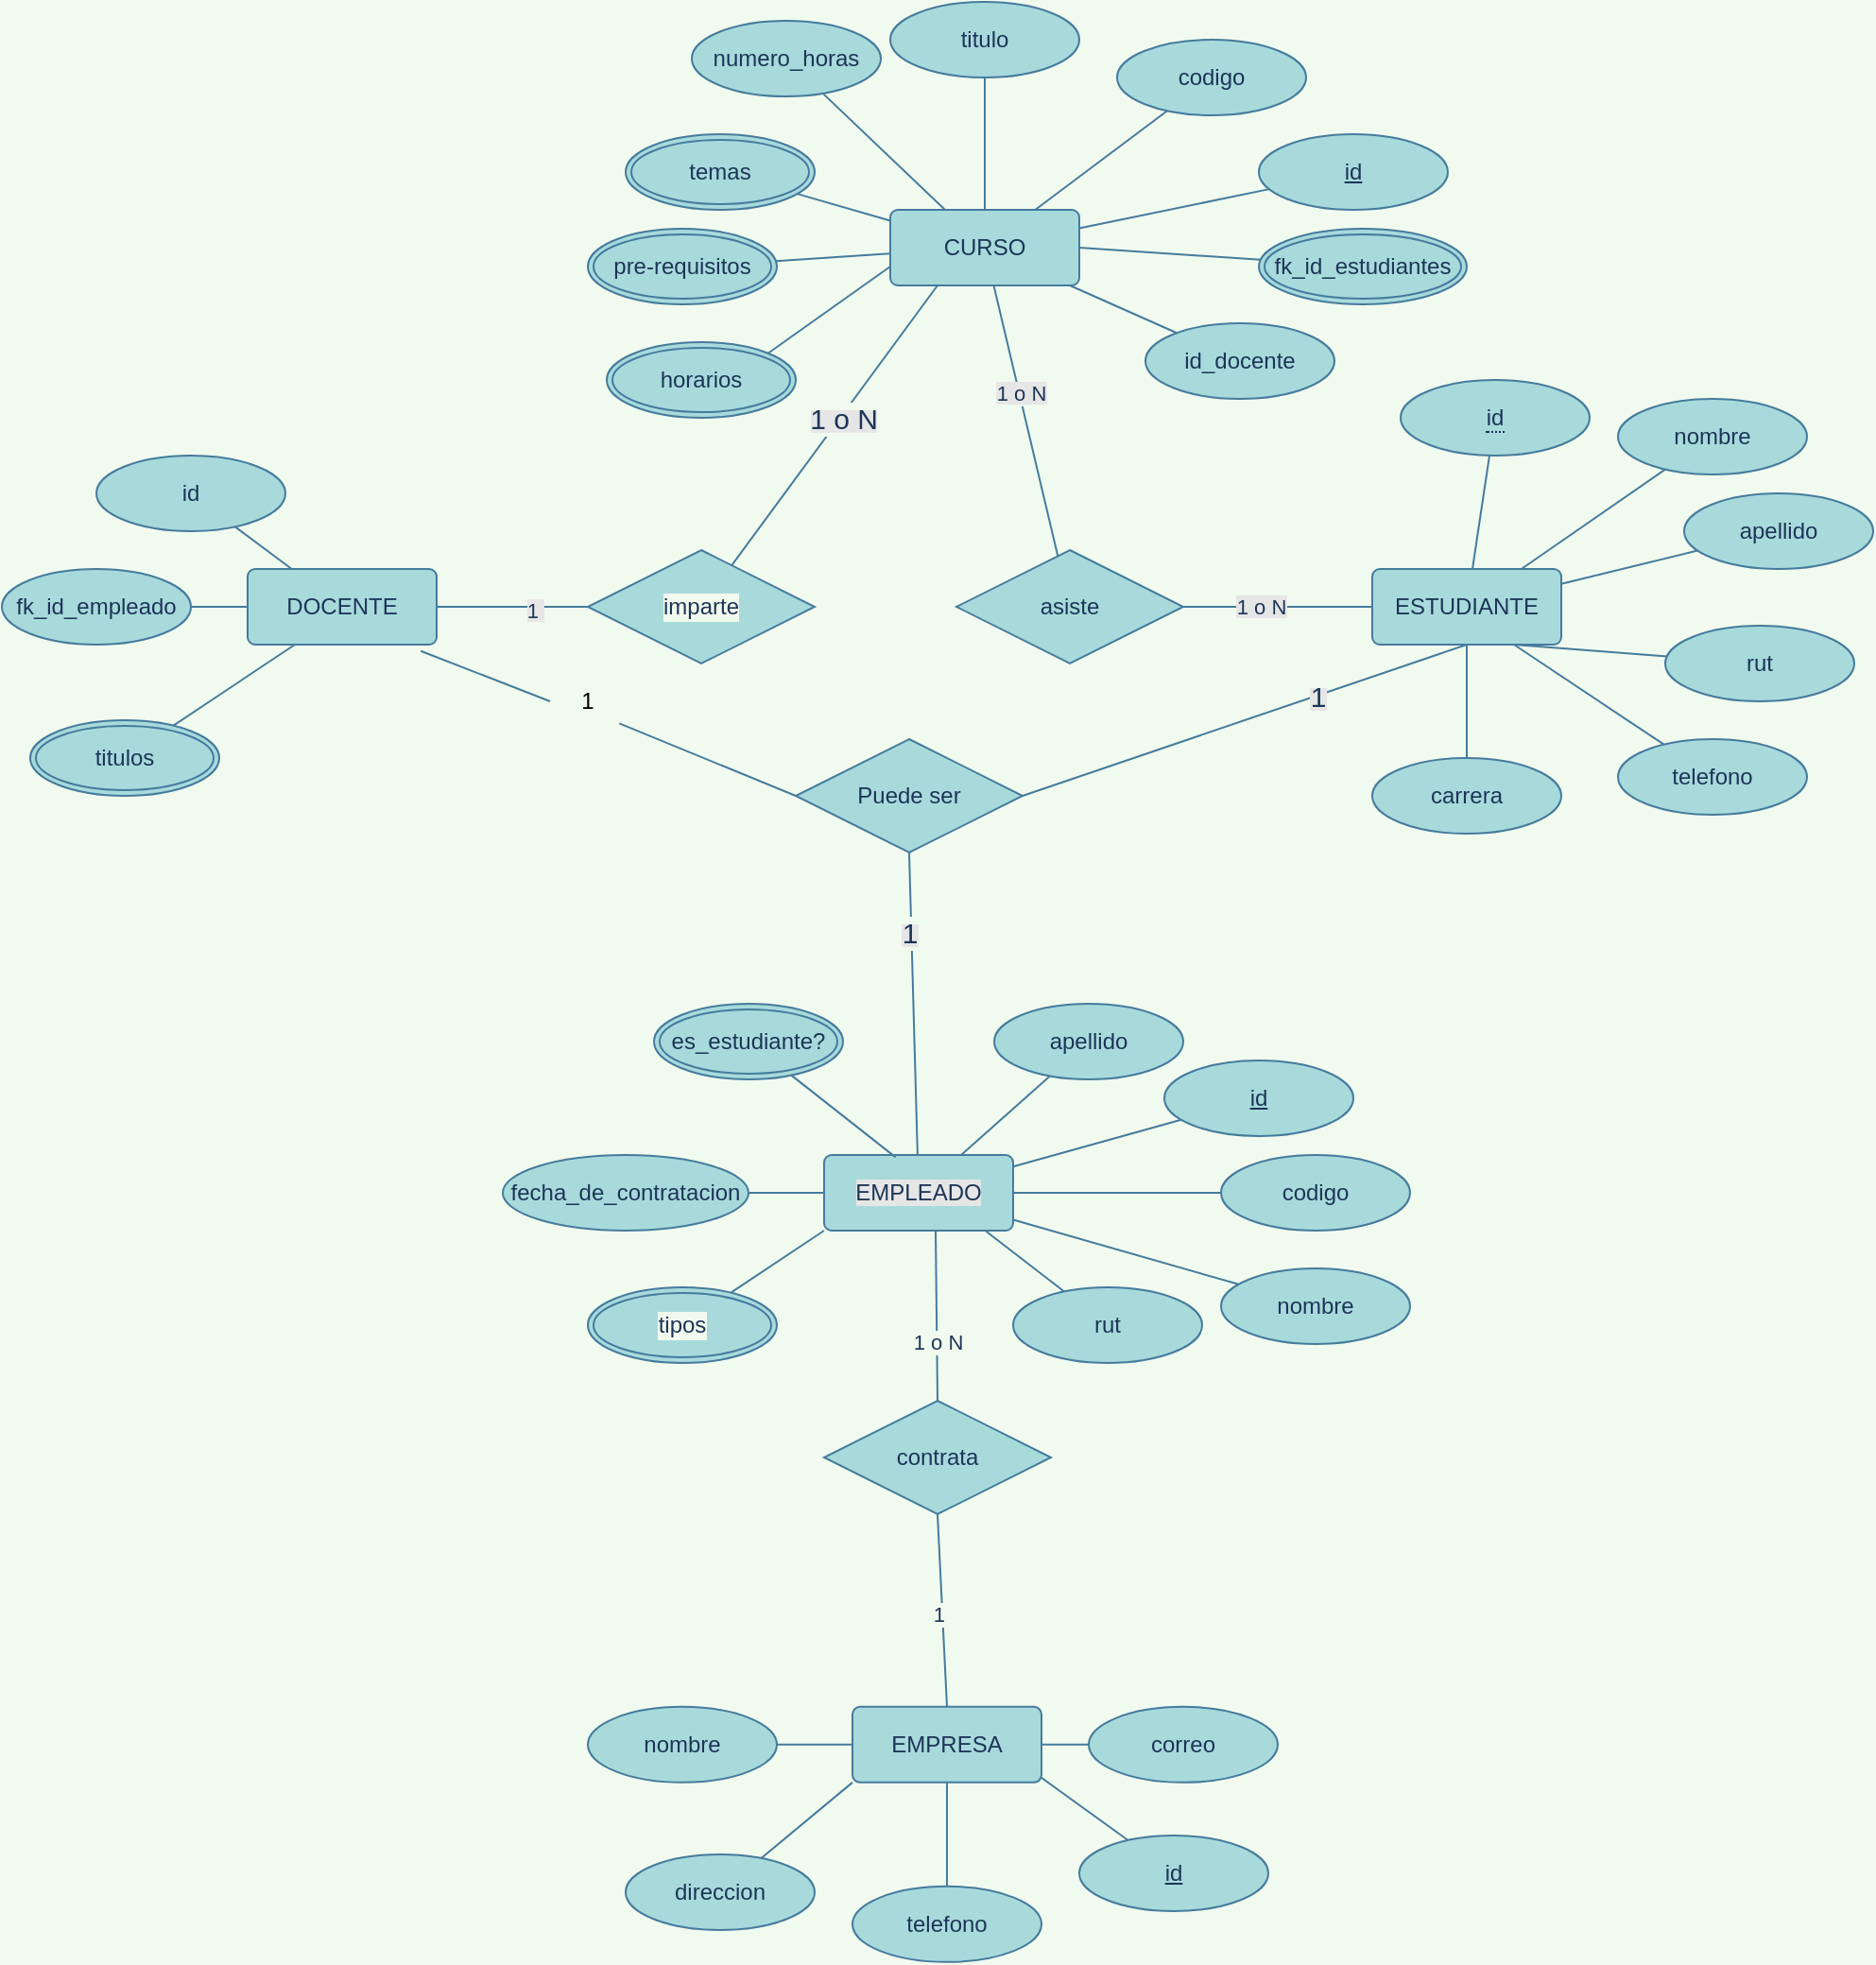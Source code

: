 <mxfile>
    <diagram id="Drxurz_b3ydZVfjwISxW" name="Page-1">
        <mxGraphModel dx="1444" dy="757" grid="1" gridSize="10" guides="1" tooltips="1" connect="1" arrows="1" fold="1" page="0" pageScale="1" pageWidth="827" pageHeight="1169" background="#F1FAEE" math="0" shadow="0">
            <root>
                <mxCell id="0"/>
                <mxCell id="1" parent="0"/>
                <mxCell id="2" value="CURSO" style="rounded=1;arcSize=10;whiteSpace=wrap;html=1;align=center;sketch=0;strokeColor=#457B9D;fillColor=#A8DADC;fontColor=#1D3557;" parent="1" vertex="1">
                    <mxGeometry x="265" y="-40" width="100" height="40" as="geometry"/>
                </mxCell>
                <mxCell id="91" style="edgeStyle=none;sketch=0;orthogonalLoop=1;jettySize=auto;html=1;entryX=0.5;entryY=1;entryDx=0;entryDy=0;endArrow=none;endFill=0;strokeColor=#457B9D;fillColor=#A8DADC;fontSize=11;fontColor=#1D3557;labelBackgroundColor=#F1FAEE;" parent="1" source="3" target="90" edge="1">
                    <mxGeometry relative="1" as="geometry"/>
                </mxCell>
                <mxCell id="93" value="&lt;span style=&quot;background-color: rgb(230 , 230 , 230)&quot;&gt;&lt;font style=&quot;font-size: 15px&quot;&gt;1&lt;/font&gt;&lt;/span&gt;" style="edgeLabel;html=1;align=center;verticalAlign=middle;resizable=0;points=[];fontColor=#1D3557;labelBackgroundColor=#F1FAEE;" parent="91" vertex="1" connectable="0">
                    <mxGeometry x="0.473" y="1" relative="1" as="geometry">
                        <mxPoint as="offset"/>
                    </mxGeometry>
                </mxCell>
                <mxCell id="3" value="&lt;span style=&quot;background-color: rgb(230 , 230 , 230)&quot;&gt;EMPLEADO&lt;/span&gt;" style="rounded=1;arcSize=10;whiteSpace=wrap;html=1;align=center;sketch=0;strokeColor=#457B9D;fillColor=#A8DADC;fontColor=#1D3557;" parent="1" vertex="1">
                    <mxGeometry x="230" y="460" width="100" height="40" as="geometry"/>
                </mxCell>
                <mxCell id="39" style="edgeStyle=none;sketch=0;orthogonalLoop=1;jettySize=auto;html=1;endArrow=none;endFill=0;strokeColor=#457B9D;fillColor=#A8DADC;fontColor=#1D3557;entryX=0.5;entryY=1;entryDx=0;entryDy=0;labelBackgroundColor=#F1FAEE;exitX=0.5;exitY=0;exitDx=0;exitDy=0;" parent="1" source="68" target="37" edge="1">
                    <mxGeometry relative="1" as="geometry">
                        <mxPoint x="255" y="930" as="sourcePoint"/>
                        <mxPoint x="321" y="805" as="targetPoint"/>
                    </mxGeometry>
                </mxCell>
                <mxCell id="43" value="1&amp;nbsp;" style="edgeLabel;html=1;align=center;verticalAlign=middle;resizable=0;points=[];fontColor=#1D3557;labelBackgroundColor=#F1FAEE;" parent="39" vertex="1" connectable="0">
                    <mxGeometry x="0.357" relative="1" as="geometry">
                        <mxPoint y="20" as="offset"/>
                    </mxGeometry>
                </mxCell>
                <mxCell id="6" style="rounded=1;sketch=0;orthogonalLoop=1;jettySize=auto;html=1;strokeColor=#457B9D;fillColor=#A8DADC;fontColor=#1D3557;endArrow=none;endFill=0;labelBackgroundColor=#F1FAEE;" parent="1" source="5" target="2" edge="1">
                    <mxGeometry relative="1" as="geometry"/>
                </mxCell>
                <mxCell id="5" value="titulo" style="ellipse;whiteSpace=wrap;html=1;align=center;rounded=0;sketch=0;strokeColor=#457B9D;fillColor=#A8DADC;fontColor=#1D3557;" parent="1" vertex="1">
                    <mxGeometry x="265" y="-150" width="100" height="40" as="geometry"/>
                </mxCell>
                <mxCell id="8" style="edgeStyle=none;sketch=0;orthogonalLoop=1;jettySize=auto;html=1;endArrow=none;endFill=0;strokeColor=#457B9D;fillColor=#A8DADC;fontColor=#1D3557;labelBackgroundColor=#F1FAEE;" parent="1" source="7" target="2" edge="1">
                    <mxGeometry relative="1" as="geometry"/>
                </mxCell>
                <mxCell id="7" value="numero_horas" style="ellipse;whiteSpace=wrap;html=1;align=center;rounded=0;sketch=0;strokeColor=#457B9D;fillColor=#A8DADC;fontColor=#1D3557;" parent="1" vertex="1">
                    <mxGeometry x="160" y="-140" width="100" height="40" as="geometry"/>
                </mxCell>
                <mxCell id="10" style="edgeStyle=none;sketch=0;orthogonalLoop=1;jettySize=auto;html=1;endArrow=none;endFill=0;strokeColor=#457B9D;fillColor=#A8DADC;fontColor=#1D3557;labelBackgroundColor=#F1FAEE;" parent="1" source="9" target="2" edge="1">
                    <mxGeometry relative="1" as="geometry"/>
                </mxCell>
                <mxCell id="9" value="temas" style="ellipse;shape=doubleEllipse;margin=3;whiteSpace=wrap;html=1;align=center;rounded=0;sketch=0;strokeColor=#457B9D;fillColor=#A8DADC;fontColor=#1D3557;" parent="1" vertex="1">
                    <mxGeometry x="125" y="-80" width="100" height="40" as="geometry"/>
                </mxCell>
                <mxCell id="12" style="edgeStyle=none;sketch=0;orthogonalLoop=1;jettySize=auto;html=1;endArrow=none;endFill=0;strokeColor=#457B9D;fillColor=#A8DADC;fontColor=#1D3557;labelBackgroundColor=#F1FAEE;" parent="1" source="11" target="2" edge="1">
                    <mxGeometry relative="1" as="geometry"/>
                </mxCell>
                <mxCell id="11" value="codigo" style="ellipse;whiteSpace=wrap;html=1;align=center;rounded=0;sketch=0;strokeColor=#457B9D;fillColor=#A8DADC;fontColor=#1D3557;" parent="1" vertex="1">
                    <mxGeometry x="385" y="-130" width="100" height="40" as="geometry"/>
                </mxCell>
                <mxCell id="17" style="edgeStyle=none;sketch=0;orthogonalLoop=1;jettySize=auto;html=1;endArrow=none;endFill=0;strokeColor=#457B9D;fillColor=#A8DADC;fontColor=#1D3557;labelBackgroundColor=#F1FAEE;" parent="1" source="16" target="2" edge="1">
                    <mxGeometry relative="1" as="geometry"/>
                </mxCell>
                <mxCell id="16" value="id" style="ellipse;whiteSpace=wrap;html=1;align=center;fontStyle=4;rounded=0;sketch=0;strokeColor=#457B9D;fillColor=#A8DADC;fontColor=#1D3557;" parent="1" vertex="1">
                    <mxGeometry x="460" y="-80" width="100" height="40" as="geometry"/>
                </mxCell>
                <mxCell id="19" style="edgeStyle=none;sketch=0;orthogonalLoop=1;jettySize=auto;html=1;endArrow=none;endFill=0;strokeColor=#457B9D;fillColor=#A8DADC;fontColor=#1D3557;labelBackgroundColor=#F1FAEE;" parent="1" source="18" edge="1">
                    <mxGeometry relative="1" as="geometry">
                        <mxPoint x="300" y="756.93" as="targetPoint"/>
                    </mxGeometry>
                </mxCell>
                <mxCell id="18" value="id" style="ellipse;whiteSpace=wrap;html=1;align=center;fontStyle=4;rounded=0;sketch=0;strokeColor=#457B9D;fillColor=#A8DADC;fontColor=#1D3557;" parent="1" vertex="1">
                    <mxGeometry x="365" y="820" width="100" height="40" as="geometry"/>
                </mxCell>
                <mxCell id="21" style="edgeStyle=none;sketch=0;orthogonalLoop=1;jettySize=auto;html=1;endArrow=none;endFill=0;strokeColor=#457B9D;fillColor=#A8DADC;fontColor=#1D3557;labelBackgroundColor=#F1FAEE;entryX=0;entryY=0.5;entryDx=0;entryDy=0;" parent="1" source="20" target="68" edge="1">
                    <mxGeometry relative="1" as="geometry">
                        <mxPoint x="250" y="776.93" as="targetPoint"/>
                        <mxPoint x="192.739" y="762.31" as="sourcePoint"/>
                    </mxGeometry>
                </mxCell>
                <mxCell id="20" value="nombre" style="ellipse;whiteSpace=wrap;html=1;align=center;rounded=0;sketch=0;strokeColor=#457B9D;fillColor=#A8DADC;fontColor=#1D3557;" parent="1" vertex="1">
                    <mxGeometry x="105" y="751.93" width="100" height="40" as="geometry"/>
                </mxCell>
                <mxCell id="23" style="edgeStyle=none;sketch=0;orthogonalLoop=1;jettySize=auto;html=1;endArrow=none;endFill=0;strokeColor=#457B9D;fillColor=#A8DADC;fontColor=#1D3557;labelBackgroundColor=#F1FAEE;entryX=0;entryY=1;entryDx=0;entryDy=0;" parent="1" source="22" target="68" edge="1">
                    <mxGeometry relative="1" as="geometry">
                        <mxPoint x="250" y="786.93" as="targetPoint"/>
                    </mxGeometry>
                </mxCell>
                <mxCell id="22" value="direccion" style="ellipse;whiteSpace=wrap;html=1;align=center;rounded=0;sketch=0;strokeColor=#457B9D;fillColor=#A8DADC;fontColor=#1D3557;" parent="1" vertex="1">
                    <mxGeometry x="125" y="830" width="100" height="40" as="geometry"/>
                </mxCell>
                <mxCell id="25" style="edgeStyle=none;sketch=0;orthogonalLoop=1;jettySize=auto;html=1;endArrow=none;endFill=0;strokeColor=#457B9D;fillColor=#A8DADC;fontColor=#1D3557;entryX=0.5;entryY=1;entryDx=0;entryDy=0;labelBackgroundColor=#F1FAEE;" parent="1" source="126" target="68" edge="1">
                    <mxGeometry relative="1" as="geometry">
                        <mxPoint x="295" y="796.93" as="targetPoint"/>
                        <mxPoint x="284.427" y="837.009" as="sourcePoint"/>
                    </mxGeometry>
                </mxCell>
                <mxCell id="27" style="edgeStyle=none;sketch=0;orthogonalLoop=1;jettySize=auto;html=1;endArrow=none;endFill=0;strokeColor=#457B9D;fillColor=#A8DADC;fontColor=#1D3557;labelBackgroundColor=#F1FAEE;" parent="1" source="26" target="3" edge="1">
                    <mxGeometry relative="1" as="geometry"/>
                </mxCell>
                <mxCell id="26" value="id" style="ellipse;whiteSpace=wrap;html=1;align=center;fontStyle=4;rounded=0;sketch=0;strokeColor=#457B9D;fillColor=#A8DADC;fontColor=#1D3557;" parent="1" vertex="1">
                    <mxGeometry x="410" y="410" width="100" height="40" as="geometry"/>
                </mxCell>
                <mxCell id="30" style="edgeStyle=none;sketch=0;orthogonalLoop=1;jettySize=auto;html=1;entryX=1;entryY=0.5;entryDx=0;entryDy=0;endArrow=none;endFill=0;strokeColor=#457B9D;fillColor=#A8DADC;fontColor=#1D3557;labelBackgroundColor=#F1FAEE;" parent="1" source="29" target="3" edge="1">
                    <mxGeometry relative="1" as="geometry"/>
                </mxCell>
                <mxCell id="29" value="codigo" style="ellipse;whiteSpace=wrap;html=1;align=center;rounded=0;sketch=0;strokeColor=#457B9D;fillColor=#A8DADC;fontColor=#1D3557;" parent="1" vertex="1">
                    <mxGeometry x="440" y="460" width="100" height="40" as="geometry"/>
                </mxCell>
                <mxCell id="34" style="edgeStyle=none;sketch=0;orthogonalLoop=1;jettySize=auto;html=1;entryX=0.857;entryY=1.009;entryDx=0;entryDy=0;entryPerimeter=0;endArrow=none;endFill=0;strokeColor=#457B9D;fillColor=#A8DADC;fontColor=#1D3557;labelBackgroundColor=#F1FAEE;" parent="1" source="31" target="3" edge="1">
                    <mxGeometry relative="1" as="geometry"/>
                </mxCell>
                <mxCell id="31" value="rut" style="ellipse;whiteSpace=wrap;html=1;align=center;rounded=0;sketch=0;strokeColor=#457B9D;fillColor=#A8DADC;fontColor=#1D3557;" parent="1" vertex="1">
                    <mxGeometry x="330" y="530" width="100" height="40" as="geometry"/>
                </mxCell>
                <mxCell id="33" style="edgeStyle=none;sketch=0;orthogonalLoop=1;jettySize=auto;html=1;endArrow=none;endFill=0;strokeColor=#457B9D;fillColor=#A8DADC;fontColor=#1D3557;labelBackgroundColor=#F1FAEE;" parent="1" source="32" target="3" edge="1">
                    <mxGeometry relative="1" as="geometry"/>
                </mxCell>
                <mxCell id="32" value="nombre" style="ellipse;whiteSpace=wrap;html=1;align=center;rounded=0;sketch=0;strokeColor=#457B9D;fillColor=#A8DADC;fontColor=#1D3557;" parent="1" vertex="1">
                    <mxGeometry x="440" y="520" width="100" height="40" as="geometry"/>
                </mxCell>
                <mxCell id="36" style="edgeStyle=none;sketch=0;orthogonalLoop=1;jettySize=auto;html=1;endArrow=none;endFill=0;strokeColor=#457B9D;fillColor=#A8DADC;fontColor=#1D3557;labelBackgroundColor=#F1FAEE;" parent="1" source="35" target="3" edge="1">
                    <mxGeometry relative="1" as="geometry"/>
                </mxCell>
                <mxCell id="35" value="fecha_de_contratacion" style="ellipse;whiteSpace=wrap;html=1;align=center;rounded=0;sketch=0;strokeColor=#457B9D;fillColor=#A8DADC;fontColor=#1D3557;" parent="1" vertex="1">
                    <mxGeometry x="60" y="460" width="130" height="40" as="geometry"/>
                </mxCell>
                <mxCell id="40" style="edgeStyle=none;sketch=0;orthogonalLoop=1;jettySize=auto;html=1;endArrow=none;endFill=0;strokeColor=#457B9D;fillColor=#A8DADC;fontColor=#1D3557;labelBackgroundColor=#F1FAEE;exitX=0.5;exitY=0;exitDx=0;exitDy=0;" parent="1" source="37" edge="1">
                    <mxGeometry relative="1" as="geometry">
                        <mxPoint x="289" y="500" as="targetPoint"/>
                    </mxGeometry>
                </mxCell>
                <mxCell id="44" value="&lt;span style=&quot;&quot;&gt;1 o N&lt;/span&gt;" style="edgeLabel;html=1;align=center;verticalAlign=middle;resizable=0;points=[];fontColor=#1D3557;labelBackgroundColor=#F1FAEE;" parent="40" vertex="1" connectable="0">
                    <mxGeometry x="0.293" y="-1" relative="1" as="geometry">
                        <mxPoint x="-0.3" y="27.08" as="offset"/>
                    </mxGeometry>
                </mxCell>
                <mxCell id="37" value="contrata" style="shape=rhombus;perimeter=rhombusPerimeter;whiteSpace=wrap;html=1;align=center;rounded=0;sketch=0;strokeColor=#457B9D;fillColor=#A8DADC;fontColor=#1D3557;" parent="1" vertex="1">
                    <mxGeometry x="230" y="590" width="120" height="60" as="geometry"/>
                </mxCell>
                <mxCell id="49" style="edgeStyle=none;sketch=0;orthogonalLoop=1;jettySize=auto;html=1;endArrow=none;endFill=0;strokeColor=#457B9D;fillColor=#A8DADC;fontColor=#1D3557;labelBackgroundColor=#F1FAEE;" parent="1" source="48" target="2" edge="1">
                    <mxGeometry relative="1" as="geometry"/>
                </mxCell>
                <mxCell id="48" value="pre-requisitos" style="ellipse;shape=doubleEllipse;margin=3;whiteSpace=wrap;html=1;align=center;rounded=0;sketch=0;strokeColor=#457B9D;fillColor=#A8DADC;fontColor=#1D3557;" parent="1" vertex="1">
                    <mxGeometry x="105" y="-30" width="100" height="40" as="geometry"/>
                </mxCell>
                <mxCell id="51" style="edgeStyle=none;sketch=0;orthogonalLoop=1;jettySize=auto;html=1;entryX=1;entryY=0.5;entryDx=0;entryDy=0;endArrow=none;endFill=0;strokeColor=#457B9D;fillColor=#A8DADC;fontColor=#1D3557;labelBackgroundColor=#F1FAEE;" parent="1" source="50" target="2" edge="1">
                    <mxGeometry relative="1" as="geometry"/>
                </mxCell>
                <mxCell id="50" value="fk_id_estudiantes" style="ellipse;shape=doubleEllipse;margin=3;whiteSpace=wrap;html=1;align=center;rounded=0;sketch=0;strokeColor=#457B9D;fillColor=#A8DADC;fontColor=#1D3557;" parent="1" vertex="1">
                    <mxGeometry x="460" y="-30" width="110" height="40" as="geometry"/>
                </mxCell>
                <mxCell id="54" style="edgeStyle=none;sketch=0;orthogonalLoop=1;jettySize=auto;html=1;endArrow=none;endFill=0;strokeColor=#457B9D;fillColor=#A8DADC;fontColor=#1D3557;entryX=0.25;entryY=1;entryDx=0;entryDy=0;labelBackgroundColor=#F1FAEE;" parent="1" source="52" target="2" edge="1">
                    <mxGeometry relative="1" as="geometry"/>
                </mxCell>
                <mxCell id="100" value="&lt;span style=&quot;background-color: rgb(230 , 230 , 230)&quot;&gt;&lt;font style=&quot;font-size: 15px&quot;&gt;1 o N&lt;/font&gt;&lt;/span&gt;" style="edgeLabel;html=1;align=center;verticalAlign=middle;resizable=0;points=[];fontColor=#1D3557;labelBackgroundColor=#F1FAEE;" parent="54" vertex="1" connectable="0">
                    <mxGeometry x="0.185" y="-3" relative="1" as="geometry">
                        <mxPoint x="-8.12" y="7.97" as="offset"/>
                    </mxGeometry>
                </mxCell>
                <mxCell id="52" value="imparte" style="shape=rhombus;perimeter=rhombusPerimeter;whiteSpace=wrap;html=1;align=center;rounded=0;sketch=0;strokeColor=#457B9D;fillColor=#A8DADC;fontColor=#1D3557;labelBackgroundColor=#F1FAEE;" parent="1" vertex="1">
                    <mxGeometry x="105" y="140" width="120" height="60" as="geometry"/>
                </mxCell>
                <mxCell id="56" style="edgeStyle=none;sketch=0;orthogonalLoop=1;jettySize=auto;html=1;entryX=0;entryY=1;entryDx=0;entryDy=0;endArrow=none;endFill=0;strokeColor=#457B9D;fillColor=#A8DADC;fontColor=#1D3557;labelBackgroundColor=#F1FAEE;" parent="1" source="55" target="3" edge="1">
                    <mxGeometry relative="1" as="geometry"/>
                </mxCell>
                <mxCell id="55" value="tipos" style="ellipse;shape=doubleEllipse;margin=3;whiteSpace=wrap;html=1;align=center;rounded=0;sketch=0;strokeColor=#457B9D;fillColor=#A8DADC;fontColor=#1D3557;labelBackgroundColor=#F1FAEE;" parent="1" vertex="1">
                    <mxGeometry x="105" y="530" width="100" height="40" as="geometry"/>
                </mxCell>
                <mxCell id="69" style="edgeStyle=none;sketch=0;orthogonalLoop=1;jettySize=auto;html=1;entryX=0;entryY=0.5;entryDx=0;entryDy=0;endArrow=none;endFill=0;strokeColor=#457B9D;fillColor=#A8DADC;fontSize=11;fontColor=#1D3557;labelBackgroundColor=#F1FAEE;" parent="1" edge="1">
                    <mxGeometry relative="1" as="geometry">
                        <mxPoint x="25" y="170" as="sourcePoint"/>
                        <mxPoint x="105" y="170" as="targetPoint"/>
                    </mxGeometry>
                </mxCell>
                <mxCell id="73" value="&lt;span style=&quot;background-color: rgb(230 , 230 , 230)&quot;&gt;1&amp;nbsp;&lt;/span&gt;" style="edgeLabel;html=1;align=center;verticalAlign=middle;resizable=0;points=[];fontColor=#1D3557;labelBackgroundColor=#F1FAEE;" parent="69" vertex="1" connectable="0">
                    <mxGeometry x="0.303" y="-2" relative="1" as="geometry">
                        <mxPoint as="offset"/>
                    </mxGeometry>
                </mxCell>
                <mxCell id="57" value="DOCENTE" style="rounded=1;arcSize=10;whiteSpace=wrap;html=1;align=center;sketch=0;strokeColor=#457B9D;fillColor=#A8DADC;fontColor=#1D3557;" parent="1" vertex="1">
                    <mxGeometry x="-75" y="150" width="100" height="40" as="geometry"/>
                </mxCell>
                <mxCell id="59" style="edgeStyle=none;sketch=0;orthogonalLoop=1;jettySize=auto;html=1;endArrow=none;endFill=0;strokeColor=#457B9D;fillColor=#A8DADC;fontColor=#1D3557;labelBackgroundColor=#F1FAEE;" parent="1" source="58" target="57" edge="1">
                    <mxGeometry relative="1" as="geometry"/>
                </mxCell>
                <mxCell id="58" value="id" style="ellipse;whiteSpace=wrap;html=1;align=center;rounded=0;sketch=0;strokeColor=#457B9D;fillColor=#A8DADC;fontColor=#1D3557;" parent="1" vertex="1">
                    <mxGeometry x="-155" y="90" width="100" height="40" as="geometry"/>
                </mxCell>
                <mxCell id="67" style="edgeStyle=none;sketch=0;orthogonalLoop=1;jettySize=auto;html=1;endArrow=none;endFill=0;strokeColor=#457B9D;fillColor=#A8DADC;fontSize=11;fontColor=#1D3557;labelBackgroundColor=#F1FAEE;" parent="1" source="66" target="57" edge="1">
                    <mxGeometry relative="1" as="geometry"/>
                </mxCell>
                <mxCell id="66" value="fk_id_empleado" style="ellipse;whiteSpace=wrap;html=1;align=center;rounded=0;sketch=0;strokeColor=#457B9D;fillColor=#A8DADC;fontColor=#1D3557;" parent="1" vertex="1">
                    <mxGeometry x="-205" y="150" width="100" height="40" as="geometry"/>
                </mxCell>
                <mxCell id="68" value="EMPRESA" style="rounded=1;arcSize=10;whiteSpace=wrap;html=1;align=center;sketch=0;strokeColor=#457B9D;fillColor=#A8DADC;fontColor=#1D3557;" parent="1" vertex="1">
                    <mxGeometry x="245" y="751.93" width="100" height="40" as="geometry"/>
                </mxCell>
                <mxCell id="97" style="edgeStyle=none;sketch=0;orthogonalLoop=1;jettySize=auto;html=1;endArrow=none;endFill=0;strokeColor=#457B9D;fillColor=#A8DADC;fontSize=11;fontColor=#1D3557;labelBackgroundColor=#F1FAEE;" parent="1" source="72" target="96" edge="1">
                    <mxGeometry relative="1" as="geometry"/>
                </mxCell>
                <mxCell id="98" value="&lt;span style=&quot;background-color: rgb(230 , 230 , 230)&quot;&gt;1 o N&lt;/span&gt;" style="edgeLabel;html=1;align=center;verticalAlign=middle;resizable=0;points=[];fontColor=#1D3557;labelBackgroundColor=#F1FAEE;" parent="97" vertex="1" connectable="0">
                    <mxGeometry x="-0.471" relative="1" as="geometry">
                        <mxPoint x="-32.86" as="offset"/>
                    </mxGeometry>
                </mxCell>
                <mxCell id="72" value="ESTUDIANTE" style="rounded=1;arcSize=10;whiteSpace=wrap;html=1;align=center;sketch=0;strokeColor=#457B9D;fillColor=#A8DADC;fontColor=#1D3557;" parent="1" vertex="1">
                    <mxGeometry x="520" y="150" width="100" height="40" as="geometry"/>
                </mxCell>
                <mxCell id="77" style="edgeStyle=none;sketch=0;orthogonalLoop=1;jettySize=auto;html=1;endArrow=none;endFill=0;strokeColor=#457B9D;fillColor=#A8DADC;fontSize=11;fontColor=#1D3557;labelBackgroundColor=#F1FAEE;" parent="1" source="76" target="72" edge="1">
                    <mxGeometry relative="1" as="geometry"/>
                </mxCell>
                <mxCell id="76" value="&lt;span style=&quot;border-bottom: 1px dotted&quot;&gt;id&lt;/span&gt;" style="ellipse;whiteSpace=wrap;html=1;align=center;rounded=0;sketch=0;strokeColor=#457B9D;fillColor=#A8DADC;fontColor=#1D3557;" parent="1" vertex="1">
                    <mxGeometry x="535" y="50" width="100" height="40" as="geometry"/>
                </mxCell>
                <mxCell id="78" style="edgeStyle=none;sketch=0;orthogonalLoop=1;jettySize=auto;html=1;exitX=0.5;exitY=0;exitDx=0;exitDy=0;endArrow=none;endFill=0;strokeColor=#457B9D;fillColor=#A8DADC;fontSize=11;fontColor=#1D3557;labelBackgroundColor=#F1FAEE;" parent="1" source="76" target="76" edge="1">
                    <mxGeometry relative="1" as="geometry"/>
                </mxCell>
                <mxCell id="80" style="edgeStyle=none;sketch=0;orthogonalLoop=1;jettySize=auto;html=1;endArrow=none;endFill=0;strokeColor=#457B9D;fillColor=#A8DADC;fontSize=11;fontColor=#1D3557;labelBackgroundColor=#F1FAEE;" parent="1" source="79" target="3" edge="1">
                    <mxGeometry relative="1" as="geometry"/>
                </mxCell>
                <mxCell id="79" value="apellido" style="ellipse;whiteSpace=wrap;html=1;align=center;rounded=0;sketch=0;strokeColor=#457B9D;fillColor=#A8DADC;fontColor=#1D3557;" parent="1" vertex="1">
                    <mxGeometry x="320" y="380" width="100" height="40" as="geometry"/>
                </mxCell>
                <mxCell id="82" style="edgeStyle=none;sketch=0;orthogonalLoop=1;jettySize=auto;html=1;endArrow=none;endFill=0;strokeColor=#457B9D;fillColor=#A8DADC;fontSize=11;fontColor=#1D3557;labelBackgroundColor=#F1FAEE;" parent="1" source="81" target="72" edge="1">
                    <mxGeometry relative="1" as="geometry"/>
                </mxCell>
                <mxCell id="81" value="apellido" style="ellipse;whiteSpace=wrap;html=1;align=center;rounded=0;sketch=0;strokeColor=#457B9D;fillColor=#A8DADC;fontColor=#1D3557;" parent="1" vertex="1">
                    <mxGeometry x="685" y="110" width="100" height="40" as="geometry"/>
                </mxCell>
                <mxCell id="84" style="edgeStyle=none;sketch=0;orthogonalLoop=1;jettySize=auto;html=1;endArrow=none;endFill=0;strokeColor=#457B9D;fillColor=#A8DADC;fontSize=11;fontColor=#1D3557;labelBackgroundColor=#F1FAEE;" parent="1" source="83" target="72" edge="1">
                    <mxGeometry relative="1" as="geometry"/>
                </mxCell>
                <mxCell id="83" value="nombre" style="ellipse;whiteSpace=wrap;html=1;align=center;rounded=0;sketch=0;strokeColor=#457B9D;fillColor=#A8DADC;fontColor=#1D3557;" parent="1" vertex="1">
                    <mxGeometry x="650" y="60" width="100" height="40" as="geometry"/>
                </mxCell>
                <mxCell id="86" style="edgeStyle=none;sketch=0;orthogonalLoop=1;jettySize=auto;html=1;entryX=0.75;entryY=1;entryDx=0;entryDy=0;endArrow=none;endFill=0;strokeColor=#457B9D;fillColor=#A8DADC;fontSize=11;fontColor=#1D3557;labelBackgroundColor=#F1FAEE;" parent="1" source="85" target="72" edge="1">
                    <mxGeometry relative="1" as="geometry"/>
                </mxCell>
                <mxCell id="85" value="rut" style="ellipse;whiteSpace=wrap;html=1;align=center;rounded=0;sketch=0;strokeColor=#457B9D;fillColor=#A8DADC;fontColor=#1D3557;" parent="1" vertex="1">
                    <mxGeometry x="675" y="180" width="100" height="40" as="geometry"/>
                </mxCell>
                <mxCell id="89" style="edgeStyle=none;sketch=0;orthogonalLoop=1;jettySize=auto;html=1;entryX=0.75;entryY=1;entryDx=0;entryDy=0;endArrow=none;endFill=0;strokeColor=#457B9D;fillColor=#A8DADC;fontSize=11;fontColor=#1D3557;labelBackgroundColor=#F1FAEE;" parent="1" source="88" target="72" edge="1">
                    <mxGeometry relative="1" as="geometry"/>
                </mxCell>
                <mxCell id="88" value="telefono" style="ellipse;whiteSpace=wrap;html=1;align=center;rounded=0;sketch=0;strokeColor=#457B9D;fillColor=#A8DADC;fontColor=#1D3557;" parent="1" vertex="1">
                    <mxGeometry x="650" y="240" width="100" height="40" as="geometry"/>
                </mxCell>
                <mxCell id="92" style="edgeStyle=none;sketch=0;orthogonalLoop=1;jettySize=auto;html=1;entryX=0.5;entryY=1;entryDx=0;entryDy=0;endArrow=none;endFill=0;strokeColor=#457B9D;fillColor=#A8DADC;fontSize=11;fontColor=#1D3557;labelBackgroundColor=#F1FAEE;exitX=1;exitY=0.5;exitDx=0;exitDy=0;" parent="1" source="90" target="72" edge="1">
                    <mxGeometry relative="1" as="geometry"/>
                </mxCell>
                <mxCell id="95" value="&lt;span style=&quot;background-color: rgb(230 , 230 , 230)&quot;&gt;&lt;font style=&quot;font-size: 15px&quot;&gt;1&lt;/font&gt;&lt;/span&gt;" style="edgeLabel;html=1;align=center;verticalAlign=middle;resizable=0;points=[];fontColor=#1D3557;labelBackgroundColor=#F1FAEE;" parent="92" vertex="1" connectable="0">
                    <mxGeometry x="0.323" relative="1" as="geometry">
                        <mxPoint as="offset"/>
                    </mxGeometry>
                </mxCell>
                <mxCell id="131" style="edgeStyle=none;sketch=0;orthogonalLoop=1;jettySize=auto;html=1;entryX=0.916;entryY=1.084;entryDx=0;entryDy=0;entryPerimeter=0;endArrow=none;endFill=0;strokeColor=#457B9D;fillColor=#A8DADC;fontColor=none;exitX=0;exitY=0.5;exitDx=0;exitDy=0;" parent="1" source="133" target="57" edge="1">
                    <mxGeometry relative="1" as="geometry"/>
                </mxCell>
                <mxCell id="90" value="Puede ser" style="shape=rhombus;perimeter=rhombusPerimeter;whiteSpace=wrap;html=1;align=center;rounded=0;sketch=0;strokeColor=#457B9D;fillColor=#A8DADC;fontColor=#1D3557;" parent="1" vertex="1">
                    <mxGeometry x="215" y="240" width="120" height="60" as="geometry"/>
                </mxCell>
                <mxCell id="99" style="edgeStyle=none;sketch=0;orthogonalLoop=1;jettySize=auto;html=1;endArrow=none;endFill=0;strokeColor=#457B9D;fillColor=#A8DADC;fontSize=11;fontColor=#1D3557;labelBackgroundColor=#F1FAEE;" parent="1" source="96" target="2" edge="1">
                    <mxGeometry relative="1" as="geometry"/>
                </mxCell>
                <mxCell id="101" value="&lt;span style=&quot;background-color: rgb(230 , 230 , 230)&quot;&gt;1 o N&lt;/span&gt;" style="edgeLabel;html=1;align=center;verticalAlign=middle;resizable=0;points=[];fontColor=#1D3557;labelBackgroundColor=#F1FAEE;" parent="99" vertex="1" connectable="0">
                    <mxGeometry x="0.206" relative="1" as="geometry">
                        <mxPoint as="offset"/>
                    </mxGeometry>
                </mxCell>
                <mxCell id="96" value="asiste" style="shape=rhombus;perimeter=rhombusPerimeter;whiteSpace=wrap;html=1;align=center;rounded=0;sketch=0;strokeColor=#457B9D;fillColor=#A8DADC;fontColor=#1D3557;" parent="1" vertex="1">
                    <mxGeometry x="300" y="140" width="120" height="60" as="geometry"/>
                </mxCell>
                <mxCell id="110" style="edgeStyle=none;sketch=0;orthogonalLoop=1;jettySize=auto;html=1;endArrow=none;endFill=0;strokeColor=#457B9D;fillColor=#A8DADC;fontSize=11;fontColor=#1D3557;labelBackgroundColor=#F1FAEE;" parent="1" source="109" target="2" edge="1">
                    <mxGeometry relative="1" as="geometry"/>
                </mxCell>
                <mxCell id="109" value="id_docente" style="ellipse;whiteSpace=wrap;html=1;align=center;rounded=0;sketch=0;strokeColor=#457B9D;fillColor=#A8DADC;fontColor=#1D3557;" parent="1" vertex="1">
                    <mxGeometry x="400" y="20" width="100" height="40" as="geometry"/>
                </mxCell>
                <mxCell id="115" style="rounded=1;sketch=0;orthogonalLoop=1;jettySize=auto;html=1;entryX=0;entryY=0.75;entryDx=0;entryDy=0;strokeColor=#457B9D;fillColor=#A8DADC;fontColor=#1D3557;endArrow=none;endFill=0;exitX=1;exitY=0;exitDx=0;exitDy=0;" parent="1" source="118" target="2" edge="1">
                    <mxGeometry relative="1" as="geometry">
                        <mxPoint x="184.568" y="33.872" as="sourcePoint"/>
                    </mxGeometry>
                </mxCell>
                <mxCell id="117" style="edgeStyle=none;sketch=0;orthogonalLoop=1;jettySize=auto;html=1;entryX=0.5;entryY=1;entryDx=0;entryDy=0;endArrow=none;endFill=0;strokeColor=#457B9D;fillColor=#A8DADC;fontColor=#1D3557;" parent="1" source="116" target="72" edge="1">
                    <mxGeometry relative="1" as="geometry"/>
                </mxCell>
                <mxCell id="116" value="carrera" style="ellipse;whiteSpace=wrap;html=1;align=center;rounded=0;sketch=0;strokeColor=#457B9D;fillColor=#A8DADC;fontColor=#1D3557;" parent="1" vertex="1">
                    <mxGeometry x="520" y="250" width="100" height="40" as="geometry"/>
                </mxCell>
                <mxCell id="118" value="horarios" style="ellipse;shape=doubleEllipse;margin=3;whiteSpace=wrap;html=1;align=center;rounded=0;sketch=0;strokeColor=#457B9D;fillColor=#A8DADC;fontColor=#1D3557;" parent="1" vertex="1">
                    <mxGeometry x="115" y="30" width="100" height="40" as="geometry"/>
                </mxCell>
                <mxCell id="122" style="edgeStyle=none;sketch=0;orthogonalLoop=1;jettySize=auto;html=1;entryX=0.25;entryY=1;entryDx=0;entryDy=0;endArrow=none;endFill=0;strokeColor=#457B9D;fillColor=#A8DADC;fontColor=#1D3557;" parent="1" source="121" target="57" edge="1">
                    <mxGeometry relative="1" as="geometry"/>
                </mxCell>
                <mxCell id="121" value="titulos" style="ellipse;shape=doubleEllipse;margin=3;whiteSpace=wrap;html=1;align=center;rounded=0;sketch=0;strokeColor=#457B9D;fillColor=#A8DADC;fontColor=#1D3557;" parent="1" vertex="1">
                    <mxGeometry x="-190" y="230" width="100" height="40" as="geometry"/>
                </mxCell>
                <mxCell id="125" style="edgeStyle=none;sketch=0;orthogonalLoop=1;jettySize=auto;html=1;entryX=0.378;entryY=0.03;entryDx=0;entryDy=0;endArrow=none;endFill=0;strokeColor=#457B9D;fillColor=#A8DADC;fontColor=#1D3557;entryPerimeter=0;" parent="1" source="124" target="3" edge="1">
                    <mxGeometry relative="1" as="geometry"/>
                </mxCell>
                <mxCell id="124" value="es_estudiante?" style="ellipse;shape=doubleEllipse;margin=3;whiteSpace=wrap;html=1;align=center;rounded=0;sketch=0;strokeColor=#457B9D;fillColor=#A8DADC;fontColor=#1D3557;" parent="1" vertex="1">
                    <mxGeometry x="140" y="380" width="100" height="40" as="geometry"/>
                </mxCell>
                <mxCell id="126" value="telefono" style="ellipse;whiteSpace=wrap;html=1;align=center;rounded=0;sketch=0;strokeColor=#457B9D;fillColor=#A8DADC;fontColor=#1D3557;" parent="1" vertex="1">
                    <mxGeometry x="245" y="846.93" width="100" height="40" as="geometry"/>
                </mxCell>
                <mxCell id="128" style="edgeStyle=none;sketch=0;orthogonalLoop=1;jettySize=auto;html=1;endArrow=none;endFill=0;strokeColor=#457B9D;fillColor=#A8DADC;fontColor=#1D3557;entryX=1;entryY=0.5;entryDx=0;entryDy=0;exitX=0;exitY=0.5;exitDx=0;exitDy=0;" parent="1" source="127" target="68" edge="1">
                    <mxGeometry relative="1" as="geometry">
                        <mxPoint x="196.453" y="689.996" as="sourcePoint"/>
                    </mxGeometry>
                </mxCell>
                <mxCell id="127" value="correo" style="ellipse;whiteSpace=wrap;html=1;align=center;rounded=0;sketch=0;strokeColor=#457B9D;fillColor=#A8DADC;fontColor=#1D3557;" parent="1" vertex="1">
                    <mxGeometry x="370" y="751.93" width="100" height="40" as="geometry"/>
                </mxCell>
                <mxCell id="133" value="1" style="text;html=1;strokeColor=none;fillColor=none;align=center;verticalAlign=middle;whiteSpace=wrap;rounded=0;sketch=0;fontColor=none;" parent="1" vertex="1">
                    <mxGeometry x="85" y="210" width="40" height="20" as="geometry"/>
                </mxCell>
                <mxCell id="135" style="edgeStyle=none;sketch=0;orthogonalLoop=1;jettySize=auto;html=1;entryX=0.916;entryY=1.084;entryDx=0;entryDy=0;entryPerimeter=0;endArrow=none;endFill=0;strokeColor=#457B9D;fillColor=#A8DADC;fontColor=none;exitX=0;exitY=0.5;exitDx=0;exitDy=0;" parent="1" source="90" target="133" edge="1">
                    <mxGeometry relative="1" as="geometry">
                        <mxPoint x="240.0" y="270" as="sourcePoint"/>
                        <mxPoint x="16.6" y="193.36" as="targetPoint"/>
                    </mxGeometry>
                </mxCell>
            </root>
        </mxGraphModel>
    </diagram>
</mxfile>
